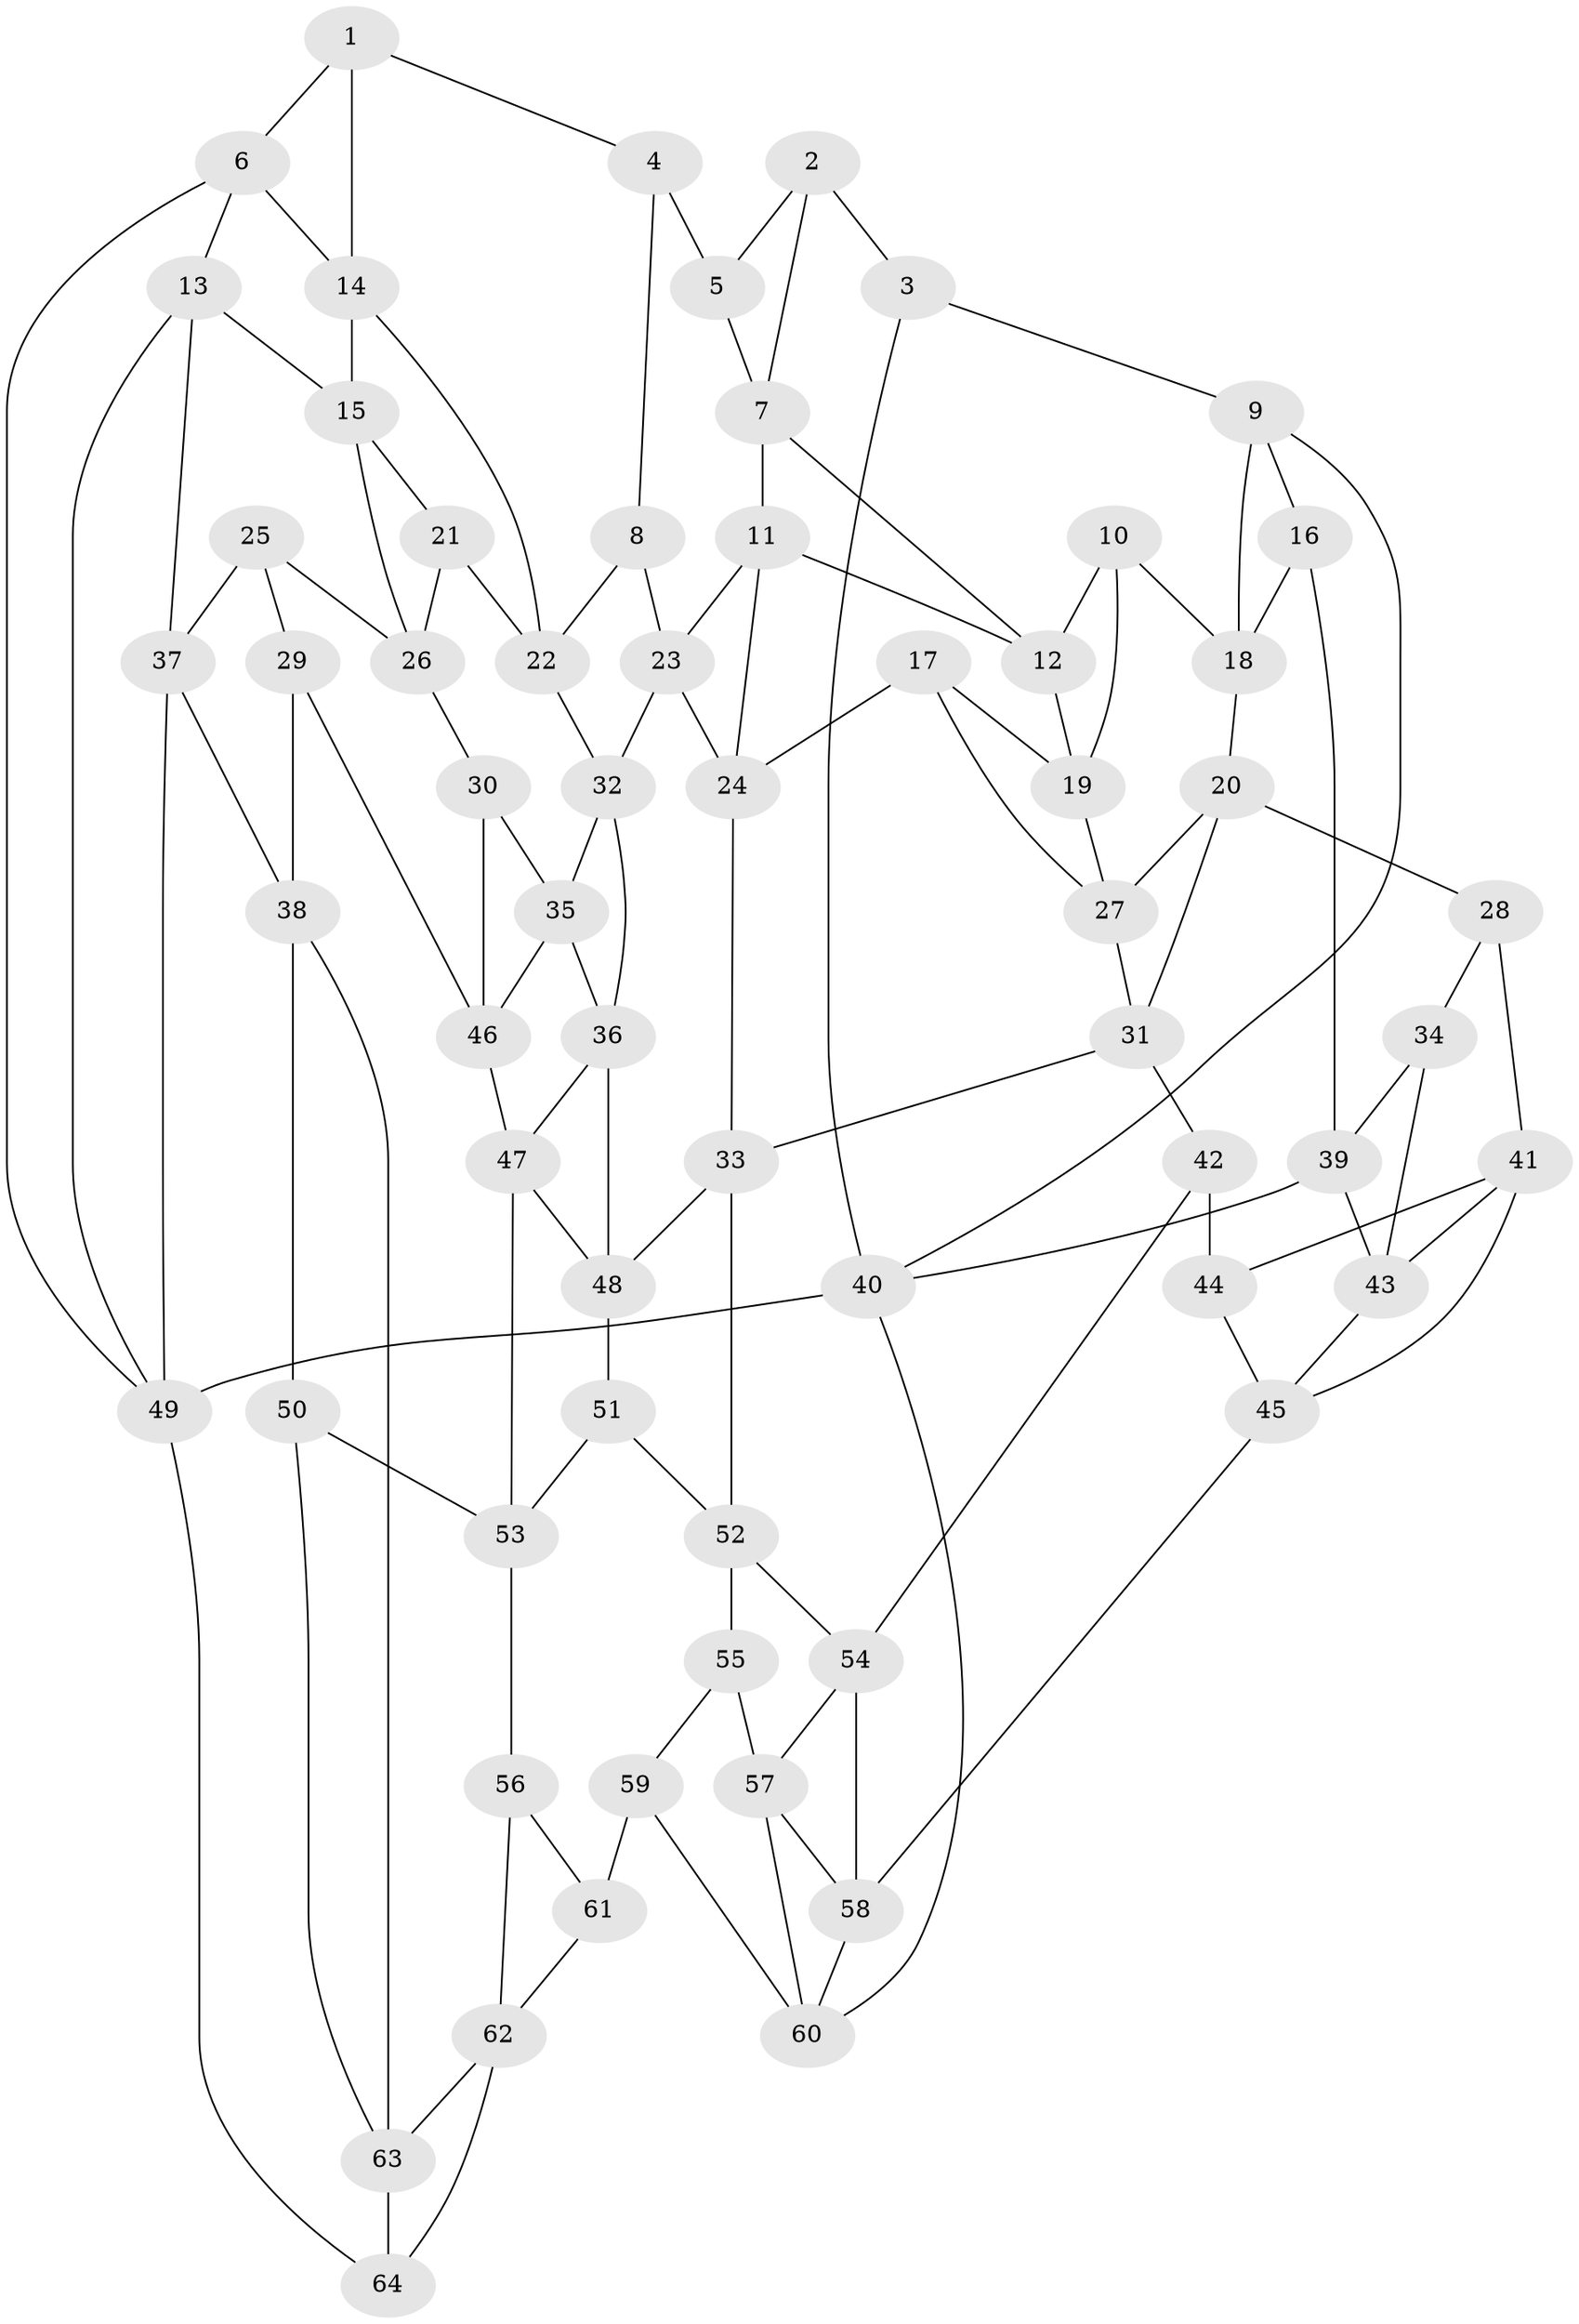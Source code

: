 // original degree distribution, {3: 0.015625, 6: 0.1953125, 4: 0.2109375, 5: 0.578125}
// Generated by graph-tools (version 1.1) at 2025/03/03/09/25 03:03:28]
// undirected, 64 vertices, 117 edges
graph export_dot {
graph [start="1"]
  node [color=gray90,style=filled];
  1;
  2;
  3;
  4;
  5;
  6;
  7;
  8;
  9;
  10;
  11;
  12;
  13;
  14;
  15;
  16;
  17;
  18;
  19;
  20;
  21;
  22;
  23;
  24;
  25;
  26;
  27;
  28;
  29;
  30;
  31;
  32;
  33;
  34;
  35;
  36;
  37;
  38;
  39;
  40;
  41;
  42;
  43;
  44;
  45;
  46;
  47;
  48;
  49;
  50;
  51;
  52;
  53;
  54;
  55;
  56;
  57;
  58;
  59;
  60;
  61;
  62;
  63;
  64;
  1 -- 4 [weight=1.0];
  1 -- 6 [weight=1.0];
  1 -- 14 [weight=1.0];
  2 -- 3 [weight=1.0];
  2 -- 5 [weight=1.0];
  2 -- 7 [weight=1.0];
  3 -- 9 [weight=1.0];
  3 -- 40 [weight=1.0];
  4 -- 5 [weight=2.0];
  4 -- 8 [weight=1.0];
  5 -- 7 [weight=1.0];
  6 -- 13 [weight=1.0];
  6 -- 14 [weight=1.0];
  6 -- 49 [weight=1.0];
  7 -- 11 [weight=1.0];
  7 -- 12 [weight=1.0];
  8 -- 22 [weight=1.0];
  8 -- 23 [weight=1.0];
  9 -- 16 [weight=1.0];
  9 -- 18 [weight=1.0];
  9 -- 40 [weight=1.0];
  10 -- 12 [weight=1.0];
  10 -- 18 [weight=1.0];
  10 -- 19 [weight=1.0];
  11 -- 12 [weight=1.0];
  11 -- 23 [weight=1.0];
  11 -- 24 [weight=1.0];
  12 -- 19 [weight=1.0];
  13 -- 15 [weight=1.0];
  13 -- 37 [weight=1.0];
  13 -- 49 [weight=1.0];
  14 -- 15 [weight=1.0];
  14 -- 22 [weight=1.0];
  15 -- 21 [weight=1.0];
  15 -- 26 [weight=1.0];
  16 -- 18 [weight=1.0];
  16 -- 39 [weight=1.0];
  17 -- 19 [weight=1.0];
  17 -- 24 [weight=1.0];
  17 -- 27 [weight=1.0];
  18 -- 20 [weight=1.0];
  19 -- 27 [weight=1.0];
  20 -- 27 [weight=1.0];
  20 -- 28 [weight=1.0];
  20 -- 31 [weight=1.0];
  21 -- 22 [weight=1.0];
  21 -- 26 [weight=1.0];
  22 -- 32 [weight=1.0];
  23 -- 24 [weight=1.0];
  23 -- 32 [weight=1.0];
  24 -- 33 [weight=1.0];
  25 -- 26 [weight=1.0];
  25 -- 29 [weight=2.0];
  25 -- 37 [weight=1.0];
  26 -- 30 [weight=1.0];
  27 -- 31 [weight=1.0];
  28 -- 34 [weight=1.0];
  28 -- 41 [weight=1.0];
  29 -- 38 [weight=1.0];
  29 -- 46 [weight=1.0];
  30 -- 35 [weight=1.0];
  30 -- 46 [weight=1.0];
  31 -- 33 [weight=1.0];
  31 -- 42 [weight=1.0];
  32 -- 35 [weight=1.0];
  32 -- 36 [weight=1.0];
  33 -- 48 [weight=1.0];
  33 -- 52 [weight=1.0];
  34 -- 39 [weight=2.0];
  34 -- 43 [weight=1.0];
  35 -- 36 [weight=1.0];
  35 -- 46 [weight=1.0];
  36 -- 47 [weight=1.0];
  36 -- 48 [weight=1.0];
  37 -- 38 [weight=1.0];
  37 -- 49 [weight=1.0];
  38 -- 50 [weight=1.0];
  38 -- 63 [weight=1.0];
  39 -- 40 [weight=1.0];
  39 -- 43 [weight=1.0];
  40 -- 49 [weight=2.0];
  40 -- 60 [weight=1.0];
  41 -- 43 [weight=1.0];
  41 -- 44 [weight=1.0];
  41 -- 45 [weight=1.0];
  42 -- 44 [weight=2.0];
  42 -- 54 [weight=1.0];
  43 -- 45 [weight=1.0];
  44 -- 45 [weight=1.0];
  45 -- 58 [weight=1.0];
  46 -- 47 [weight=1.0];
  47 -- 48 [weight=1.0];
  47 -- 53 [weight=1.0];
  48 -- 51 [weight=1.0];
  49 -- 64 [weight=1.0];
  50 -- 53 [weight=1.0];
  50 -- 63 [weight=1.0];
  51 -- 52 [weight=1.0];
  51 -- 53 [weight=1.0];
  52 -- 54 [weight=1.0];
  52 -- 55 [weight=1.0];
  53 -- 56 [weight=1.0];
  54 -- 57 [weight=1.0];
  54 -- 58 [weight=1.0];
  55 -- 57 [weight=1.0];
  55 -- 59 [weight=1.0];
  56 -- 61 [weight=1.0];
  56 -- 62 [weight=1.0];
  57 -- 58 [weight=1.0];
  57 -- 60 [weight=1.0];
  58 -- 60 [weight=1.0];
  59 -- 60 [weight=1.0];
  59 -- 61 [weight=2.0];
  61 -- 62 [weight=1.0];
  62 -- 63 [weight=1.0];
  62 -- 64 [weight=1.0];
  63 -- 64 [weight=1.0];
}
